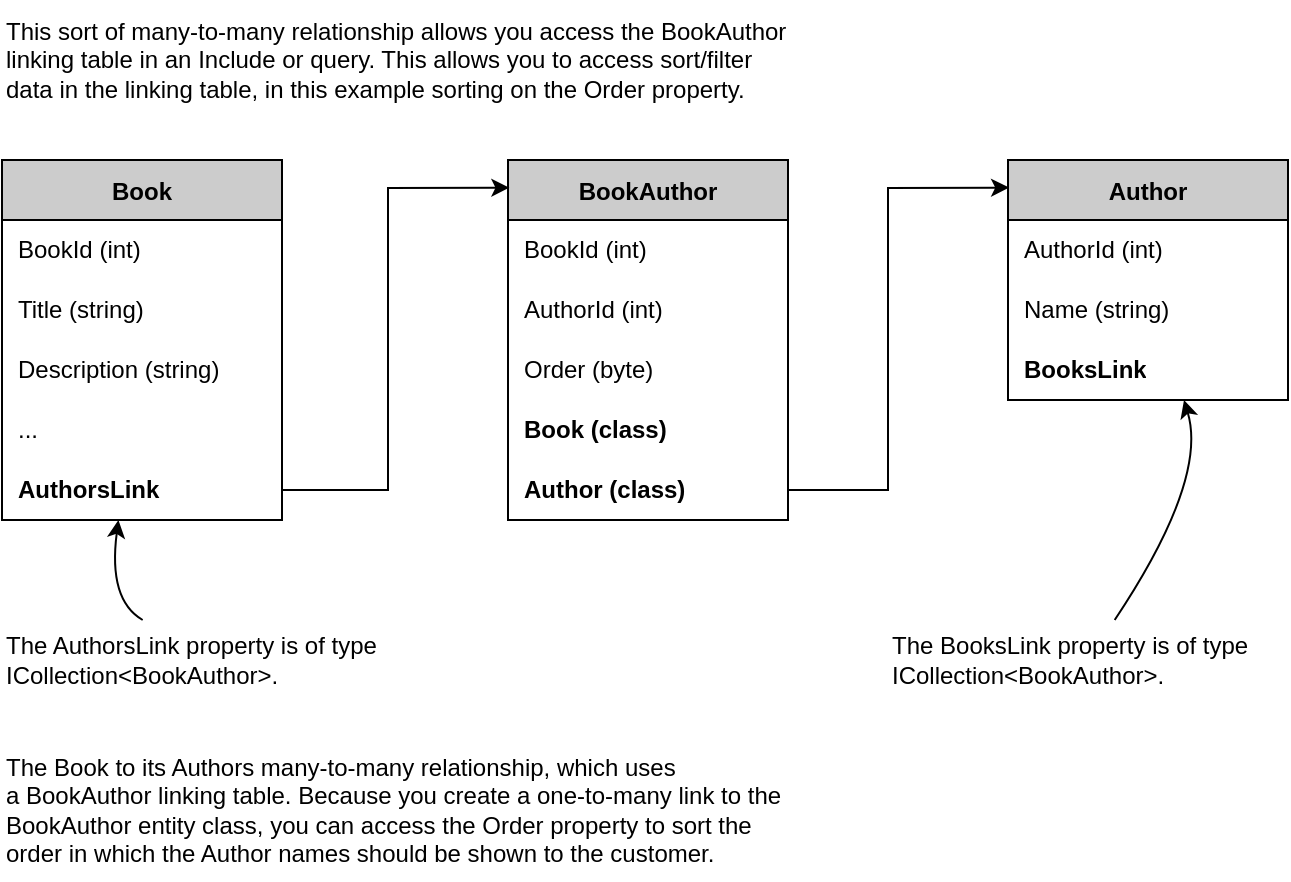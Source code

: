 <mxfile version="20.7.4" type="device"><diagram id="ahAyE9eUKxN_0jiChCt0" name="Sayfa -1"><mxGraphModel dx="458" dy="829" grid="1" gridSize="10" guides="1" tooltips="1" connect="1" arrows="1" fold="1" page="1" pageScale="1" pageWidth="827" pageHeight="1169" math="0" shadow="0"><root><mxCell id="0"/><mxCell id="1" parent="0"/><mxCell id="wxeQToPNwxiqv6gHcwya-2" value="Book" style="shape=table;startSize=30;container=1;collapsible=0;childLayout=tableLayout;fixedRows=1;rowLines=0;fontStyle=1;fillColor=#CCCCCC;" parent="1" vertex="1"><mxGeometry x="17" y="240" width="140" height="180" as="geometry"/></mxCell><mxCell id="wxeQToPNwxiqv6gHcwya-3" value="" style="shape=tableRow;horizontal=0;startSize=0;swimlaneHead=0;swimlaneBody=0;top=0;left=0;bottom=0;right=0;collapsible=0;dropTarget=0;fillColor=none;points=[[0,0.5],[1,0.5]];portConstraint=eastwest;" parent="wxeQToPNwxiqv6gHcwya-2" vertex="1"><mxGeometry y="30" width="140" height="30" as="geometry"/></mxCell><mxCell id="wxeQToPNwxiqv6gHcwya-5" value="BookId (int)" style="shape=partialRectangle;connectable=0;fillColor=none;top=0;left=0;bottom=1;right=0;align=left;spacingLeft=6;overflow=hidden;strokeColor=none;perimeterSpacing=0;shadow=0;labelBorderColor=none;whiteSpace=wrap;html=1;labelBackgroundColor=none;fontStyle=0" parent="wxeQToPNwxiqv6gHcwya-3" vertex="1"><mxGeometry width="140" height="30" as="geometry"><mxRectangle width="140" height="30" as="alternateBounds"/></mxGeometry></mxCell><mxCell id="wxeQToPNwxiqv6gHcwya-12" style="shape=tableRow;horizontal=0;startSize=0;swimlaneHead=0;swimlaneBody=0;top=0;left=0;bottom=0;right=0;collapsible=0;dropTarget=0;fillColor=none;points=[[0,0.5],[1,0.5]];portConstraint=eastwest;" parent="wxeQToPNwxiqv6gHcwya-2" vertex="1"><mxGeometry y="60" width="140" height="30" as="geometry"/></mxCell><mxCell id="wxeQToPNwxiqv6gHcwya-14" value="Title (string)" style="shape=partialRectangle;html=1;whiteSpace=wrap;connectable=0;fillColor=none;top=0;left=0;bottom=0;right=0;align=left;spacingLeft=6;overflow=hidden;" parent="wxeQToPNwxiqv6gHcwya-12" vertex="1"><mxGeometry width="140" height="30" as="geometry"><mxRectangle width="140" height="30" as="alternateBounds"/></mxGeometry></mxCell><mxCell id="8TTu3AU7FuMcTz6wTz4p-1" style="shape=tableRow;horizontal=0;startSize=0;swimlaneHead=0;swimlaneBody=0;top=0;left=0;bottom=0;right=0;collapsible=0;dropTarget=0;fillColor=none;points=[[0,0.5],[1,0.5]];portConstraint=eastwest;" parent="wxeQToPNwxiqv6gHcwya-2" vertex="1"><mxGeometry y="90" width="140" height="30" as="geometry"/></mxCell><mxCell id="8TTu3AU7FuMcTz6wTz4p-3" value="Description (string)" style="shape=partialRectangle;html=1;whiteSpace=wrap;connectable=0;fillColor=none;top=0;left=0;bottom=0;right=0;align=left;spacingLeft=6;overflow=hidden;" parent="8TTu3AU7FuMcTz6wTz4p-1" vertex="1"><mxGeometry width="140" height="30" as="geometry"><mxRectangle width="140" height="30" as="alternateBounds"/></mxGeometry></mxCell><mxCell id="TqyidyxF7hrbDMszk3ou-3" style="shape=tableRow;horizontal=0;startSize=0;swimlaneHead=0;swimlaneBody=0;top=0;left=0;bottom=0;right=0;collapsible=0;dropTarget=0;fillColor=none;points=[[0,0.5],[1,0.5]];portConstraint=eastwest;" parent="wxeQToPNwxiqv6gHcwya-2" vertex="1"><mxGeometry y="120" width="140" height="30" as="geometry"/></mxCell><mxCell id="TqyidyxF7hrbDMszk3ou-4" value="..." style="shape=partialRectangle;html=1;whiteSpace=wrap;connectable=0;fillColor=none;top=0;left=0;bottom=0;right=0;align=left;spacingLeft=6;overflow=hidden;" parent="TqyidyxF7hrbDMszk3ou-3" vertex="1"><mxGeometry width="140" height="30" as="geometry"><mxRectangle width="140" height="30" as="alternateBounds"/></mxGeometry></mxCell><mxCell id="TqyidyxF7hrbDMszk3ou-1" style="shape=tableRow;horizontal=0;startSize=0;swimlaneHead=0;swimlaneBody=0;top=0;left=0;bottom=0;right=0;collapsible=0;dropTarget=0;fillColor=none;points=[[0,0.5],[1,0.5]];portConstraint=eastwest;" parent="wxeQToPNwxiqv6gHcwya-2" vertex="1"><mxGeometry y="150" width="140" height="30" as="geometry"/></mxCell><mxCell id="TqyidyxF7hrbDMszk3ou-2" value="AuthorsLink" style="shape=partialRectangle;html=1;whiteSpace=wrap;connectable=0;fillColor=none;top=0;left=0;bottom=0;right=0;align=left;spacingLeft=6;overflow=hidden;fontStyle=1" parent="TqyidyxF7hrbDMszk3ou-1" vertex="1"><mxGeometry width="140" height="30" as="geometry"><mxRectangle width="140" height="30" as="alternateBounds"/></mxGeometry></mxCell><mxCell id="TqyidyxF7hrbDMszk3ou-27" value="BookAuthor" style="shape=table;startSize=30;container=1;collapsible=0;childLayout=tableLayout;fixedRows=1;rowLines=0;fontStyle=1;fillColor=#CCCCCC;" parent="1" vertex="1"><mxGeometry x="270" y="240" width="140" height="180" as="geometry"/></mxCell><mxCell id="TqyidyxF7hrbDMszk3ou-28" value="" style="shape=tableRow;horizontal=0;startSize=0;swimlaneHead=0;swimlaneBody=0;top=0;left=0;bottom=0;right=0;collapsible=0;dropTarget=0;fillColor=none;points=[[0,0.5],[1,0.5]];portConstraint=eastwest;" parent="TqyidyxF7hrbDMszk3ou-27" vertex="1"><mxGeometry y="30" width="140" height="30" as="geometry"/></mxCell><mxCell id="TqyidyxF7hrbDMszk3ou-29" value="BookId (int)" style="shape=partialRectangle;connectable=0;fillColor=none;top=0;left=0;bottom=1;right=0;align=left;spacingLeft=6;overflow=hidden;strokeColor=none;perimeterSpacing=0;shadow=0;labelBorderColor=none;whiteSpace=wrap;html=1;labelBackgroundColor=none;fontStyle=0" parent="TqyidyxF7hrbDMszk3ou-28" vertex="1"><mxGeometry width="140" height="30" as="geometry"><mxRectangle width="140" height="30" as="alternateBounds"/></mxGeometry></mxCell><mxCell id="TqyidyxF7hrbDMszk3ou-30" style="shape=tableRow;horizontal=0;startSize=0;swimlaneHead=0;swimlaneBody=0;top=0;left=0;bottom=0;right=0;collapsible=0;dropTarget=0;fillColor=none;points=[[0,0.5],[1,0.5]];portConstraint=eastwest;" parent="TqyidyxF7hrbDMszk3ou-27" vertex="1"><mxGeometry y="60" width="140" height="30" as="geometry"/></mxCell><mxCell id="TqyidyxF7hrbDMszk3ou-31" value="AuthorId (int)" style="shape=partialRectangle;html=1;whiteSpace=wrap;connectable=0;fillColor=none;top=0;left=0;bottom=0;right=0;align=left;spacingLeft=6;overflow=hidden;" parent="TqyidyxF7hrbDMszk3ou-30" vertex="1"><mxGeometry width="140" height="30" as="geometry"><mxRectangle width="140" height="30" as="alternateBounds"/></mxGeometry></mxCell><mxCell id="TqyidyxF7hrbDMszk3ou-32" style="shape=tableRow;horizontal=0;startSize=0;swimlaneHead=0;swimlaneBody=0;top=0;left=0;bottom=0;right=0;collapsible=0;dropTarget=0;fillColor=none;points=[[0,0.5],[1,0.5]];portConstraint=eastwest;" parent="TqyidyxF7hrbDMszk3ou-27" vertex="1"><mxGeometry y="90" width="140" height="30" as="geometry"/></mxCell><mxCell id="TqyidyxF7hrbDMszk3ou-33" value="Order (byte)" style="shape=partialRectangle;html=1;whiteSpace=wrap;connectable=0;fillColor=none;top=0;left=0;bottom=0;right=0;align=left;spacingLeft=6;overflow=hidden;" parent="TqyidyxF7hrbDMszk3ou-32" vertex="1"><mxGeometry width="140" height="30" as="geometry"><mxRectangle width="140" height="30" as="alternateBounds"/></mxGeometry></mxCell><mxCell id="TqyidyxF7hrbDMszk3ou-34" style="shape=tableRow;horizontal=0;startSize=0;swimlaneHead=0;swimlaneBody=0;top=0;left=0;bottom=0;right=0;collapsible=0;dropTarget=0;fillColor=none;points=[[0,0.5],[1,0.5]];portConstraint=eastwest;" parent="TqyidyxF7hrbDMszk3ou-27" vertex="1"><mxGeometry y="120" width="140" height="30" as="geometry"/></mxCell><mxCell id="TqyidyxF7hrbDMszk3ou-35" value="Book (class)" style="shape=partialRectangle;html=1;whiteSpace=wrap;connectable=0;fillColor=none;top=0;left=0;bottom=0;right=0;align=left;spacingLeft=6;overflow=hidden;fontStyle=1" parent="TqyidyxF7hrbDMszk3ou-34" vertex="1"><mxGeometry width="140" height="30" as="geometry"><mxRectangle width="140" height="30" as="alternateBounds"/></mxGeometry></mxCell><mxCell id="TqyidyxF7hrbDMszk3ou-36" style="shape=tableRow;horizontal=0;startSize=0;swimlaneHead=0;swimlaneBody=0;top=0;left=0;bottom=0;right=0;collapsible=0;dropTarget=0;fillColor=none;points=[[0,0.5],[1,0.5]];portConstraint=eastwest;" parent="TqyidyxF7hrbDMszk3ou-27" vertex="1"><mxGeometry y="150" width="140" height="30" as="geometry"/></mxCell><mxCell id="TqyidyxF7hrbDMszk3ou-37" value="Author (class)" style="shape=partialRectangle;html=1;whiteSpace=wrap;connectable=0;fillColor=none;top=0;left=0;bottom=0;right=0;align=left;spacingLeft=6;overflow=hidden;fontStyle=1" parent="TqyidyxF7hrbDMszk3ou-36" vertex="1"><mxGeometry width="140" height="30" as="geometry"><mxRectangle width="140" height="30" as="alternateBounds"/></mxGeometry></mxCell><mxCell id="TqyidyxF7hrbDMszk3ou-38" value="Author" style="shape=table;startSize=30;container=1;collapsible=0;childLayout=tableLayout;fixedRows=1;rowLines=0;fontStyle=1;fillColor=#CCCCCC;" parent="1" vertex="1"><mxGeometry x="520" y="240" width="140" height="120" as="geometry"/></mxCell><mxCell id="TqyidyxF7hrbDMszk3ou-41" style="shape=tableRow;horizontal=0;startSize=0;swimlaneHead=0;swimlaneBody=0;top=0;left=0;bottom=0;right=0;collapsible=0;dropTarget=0;fillColor=none;points=[[0,0.5],[1,0.5]];portConstraint=eastwest;" parent="TqyidyxF7hrbDMszk3ou-38" vertex="1"><mxGeometry y="30" width="140" height="30" as="geometry"/></mxCell><mxCell id="TqyidyxF7hrbDMszk3ou-42" value="AuthorId (int)" style="shape=partialRectangle;html=1;whiteSpace=wrap;connectable=0;fillColor=none;top=0;left=0;bottom=0;right=0;align=left;spacingLeft=6;overflow=hidden;" parent="TqyidyxF7hrbDMszk3ou-41" vertex="1"><mxGeometry width="140" height="30" as="geometry"><mxRectangle width="140" height="30" as="alternateBounds"/></mxGeometry></mxCell><mxCell id="TqyidyxF7hrbDMszk3ou-43" style="shape=tableRow;horizontal=0;startSize=0;swimlaneHead=0;swimlaneBody=0;top=0;left=0;bottom=0;right=0;collapsible=0;dropTarget=0;fillColor=none;points=[[0,0.5],[1,0.5]];portConstraint=eastwest;" parent="TqyidyxF7hrbDMszk3ou-38" vertex="1"><mxGeometry y="60" width="140" height="30" as="geometry"/></mxCell><mxCell id="TqyidyxF7hrbDMszk3ou-44" value="Name (string)" style="shape=partialRectangle;html=1;whiteSpace=wrap;connectable=0;fillColor=none;top=0;left=0;bottom=0;right=0;align=left;spacingLeft=6;overflow=hidden;" parent="TqyidyxF7hrbDMszk3ou-43" vertex="1"><mxGeometry width="140" height="30" as="geometry"><mxRectangle width="140" height="30" as="alternateBounds"/></mxGeometry></mxCell><mxCell id="TqyidyxF7hrbDMszk3ou-45" style="shape=tableRow;horizontal=0;startSize=0;swimlaneHead=0;swimlaneBody=0;top=0;left=0;bottom=0;right=0;collapsible=0;dropTarget=0;fillColor=none;points=[[0,0.5],[1,0.5]];portConstraint=eastwest;" parent="TqyidyxF7hrbDMszk3ou-38" vertex="1"><mxGeometry y="90" width="140" height="30" as="geometry"/></mxCell><mxCell id="TqyidyxF7hrbDMszk3ou-46" value="BooksLink" style="shape=partialRectangle;html=1;whiteSpace=wrap;connectable=0;fillColor=none;top=0;left=0;bottom=0;right=0;align=left;spacingLeft=6;overflow=hidden;fontStyle=1" parent="TqyidyxF7hrbDMszk3ou-45" vertex="1"><mxGeometry width="140" height="30" as="geometry"><mxRectangle width="140" height="30" as="alternateBounds"/></mxGeometry></mxCell><mxCell id="TqyidyxF7hrbDMszk3ou-49" value="" style="endArrow=classic;html=1;rounded=0;entryX=0.005;entryY=0.077;entryDx=0;entryDy=0;entryPerimeter=0;exitX=1;exitY=0.5;exitDx=0;exitDy=0;" parent="1" source="TqyidyxF7hrbDMszk3ou-1" target="TqyidyxF7hrbDMszk3ou-27" edge="1"><mxGeometry width="50" height="50" relative="1" as="geometry"><mxPoint x="170" y="520" as="sourcePoint"/><mxPoint x="220" y="470" as="targetPoint"/><Array as="points"><mxPoint x="210" y="405"/><mxPoint x="210" y="254"/></Array></mxGeometry></mxCell><mxCell id="TqyidyxF7hrbDMszk3ou-50" value="" style="endArrow=classic;html=1;rounded=0;entryX=0.004;entryY=0.115;entryDx=0;entryDy=0;entryPerimeter=0;exitX=1;exitY=0.5;exitDx=0;exitDy=0;" parent="1" source="TqyidyxF7hrbDMszk3ou-36" target="TqyidyxF7hrbDMszk3ou-38" edge="1"><mxGeometry width="50" height="50" relative="1" as="geometry"><mxPoint x="430" y="421.14" as="sourcePoint"/><mxPoint x="547.7" y="270" as="targetPoint"/><Array as="points"><mxPoint x="460" y="405"/><mxPoint x="460" y="254"/></Array></mxGeometry></mxCell><mxCell id="TqyidyxF7hrbDMszk3ou-51" value="This sort of many-to-many relationship allows you access the BookAuthor&#10;linking table in an Include or query. This allows you to access sort/filter&#10;data in the linking table, in this example sorting on the Order property." style="text;html=1;align=left;verticalAlign=middle;resizable=0;points=[];autosize=1;strokeColor=none;fillColor=none;" parent="1" vertex="1"><mxGeometry x="17" y="160" width="410" height="60" as="geometry"/></mxCell><mxCell id="TqyidyxF7hrbDMszk3ou-52" value="&lt;div&gt;The AuthorsLink property is of type&lt;/div&gt;&lt;div style=&quot;&quot;&gt;ICollection&amp;lt;BookAuthor&amp;gt;.&lt;/div&gt;" style="text;html=1;align=left;verticalAlign=middle;resizable=0;points=[];autosize=1;strokeColor=none;fillColor=none;" parent="1" vertex="1"><mxGeometry x="17" y="470" width="210" height="40" as="geometry"/></mxCell><mxCell id="TqyidyxF7hrbDMszk3ou-53" value="&lt;div&gt;The BooksLink property is of type&lt;/div&gt;&lt;div&gt;ICollection&amp;lt;BookAuthor&amp;gt;.&lt;/div&gt;" style="text;html=1;align=left;verticalAlign=middle;resizable=0;points=[];autosize=1;strokeColor=none;fillColor=none;" parent="1" vertex="1"><mxGeometry x="460" y="470" width="200" height="40" as="geometry"/></mxCell><mxCell id="TqyidyxF7hrbDMszk3ou-54" value="" style="endArrow=classic;html=1;curved=1;" parent="1" source="TqyidyxF7hrbDMszk3ou-52" target="wxeQToPNwxiqv6gHcwya-2" edge="1"><mxGeometry width="50" height="50" relative="1" as="geometry"><mxPoint x="110" y="570" as="sourcePoint"/><mxPoint x="160" y="520" as="targetPoint"/><Array as="points"><mxPoint x="70" y="460"/></Array></mxGeometry></mxCell><mxCell id="TqyidyxF7hrbDMszk3ou-55" value="" style="endArrow=classic;html=1;curved=1;" parent="1" source="TqyidyxF7hrbDMszk3ou-53" target="TqyidyxF7hrbDMszk3ou-38" edge="1"><mxGeometry width="50" height="50" relative="1" as="geometry"><mxPoint x="290" y="550" as="sourcePoint"/><mxPoint x="340" y="500" as="targetPoint"/><Array as="points"><mxPoint x="620" y="400"/></Array></mxGeometry></mxCell><mxCell id="TqyidyxF7hrbDMszk3ou-56" value="&lt;div&gt;The Book to its Authors many-to-many relationship, which uses&lt;/div&gt;&lt;div&gt;a BookAuthor linking table. Because you create a one-to-many link to the&lt;/div&gt;&lt;div&gt;BookAuthor entity class, you can access the Order property to sort the&lt;/div&gt;&lt;div&gt;order in which the Author names should be shown to the customer.&lt;/div&gt;" style="text;html=1;align=left;verticalAlign=middle;resizable=0;points=[];autosize=1;strokeColor=none;fillColor=none;" parent="1" vertex="1"><mxGeometry x="17" y="530" width="410" height="70" as="geometry"/></mxCell></root></mxGraphModel></diagram></mxfile>